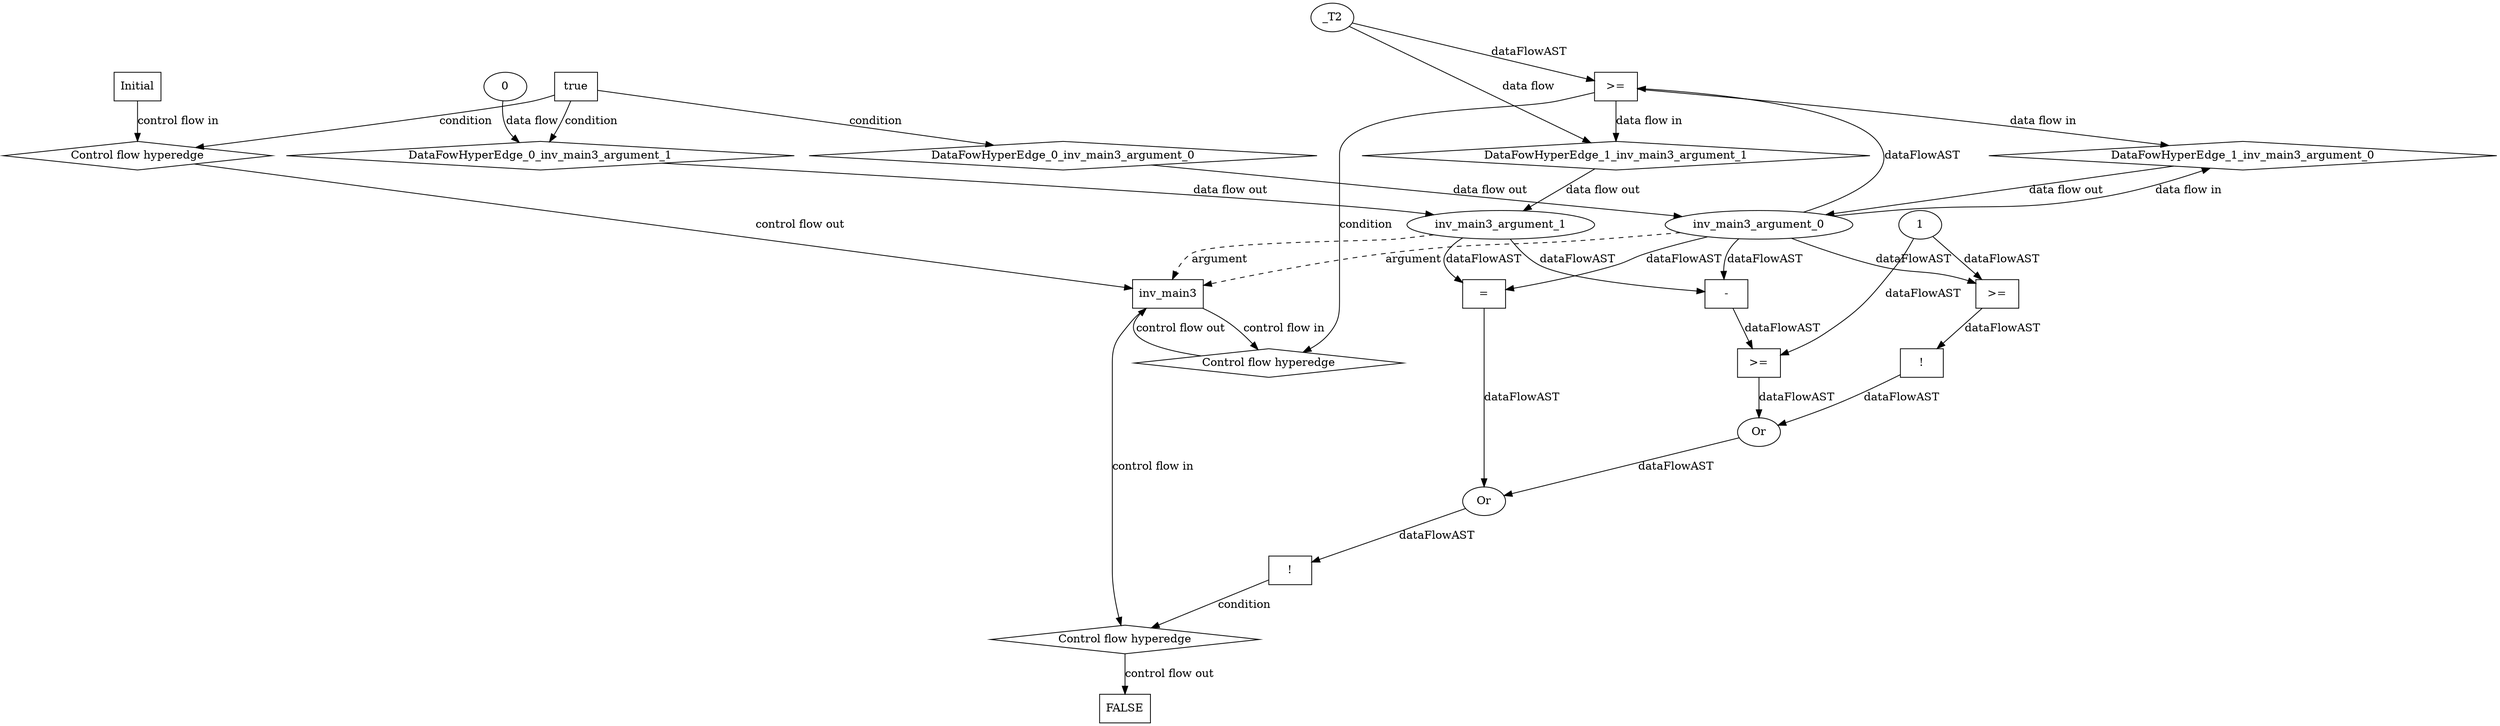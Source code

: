 digraph dag {
"inv_main3" [label="inv_main3" nodeName="inv_main3" class=cfn  shape="rect"];
FALSE [label="FALSE" nodeName=FALSE class=cfn  shape="rect"];
Initial [label="Initial" nodeName=Initial class=cfn  shape="rect"];
ControlFowHyperEdge_0 [label="Control flow hyperedge" nodeName=ControlFowHyperEdge_0 class=controlFlowHyperEdge shape="diamond"];
"Initial" -> ControlFowHyperEdge_0 [label="control flow in"]
ControlFowHyperEdge_0 -> "inv_main3" [label="control flow out"]
ControlFowHyperEdge_1 [label="Control flow hyperedge" nodeName=ControlFowHyperEdge_1 class=controlFlowHyperEdge shape="diamond"];
"inv_main3" -> ControlFowHyperEdge_1 [label="control flow in"]
ControlFowHyperEdge_1 -> "inv_main3" [label="control flow out"]
ControlFowHyperEdge_2 [label="Control flow hyperedge" nodeName=ControlFowHyperEdge_2 class=controlFlowHyperEdge shape="diamond"];
"inv_main3" -> ControlFowHyperEdge_2 [label="control flow in"]
ControlFowHyperEdge_2 -> "FALSE" [label="control flow out"]
"inv_main3_argument_0" [label="inv_main3_argument_0" nodeName=argument0 class=argument  head="inv_main3" shape="oval"];
"inv_main3_argument_0" -> "inv_main3"[label="argument" style="dashed"]
"inv_main3_argument_1" [label="inv_main3_argument_1" nodeName=argument1 class=argument  head="inv_main3" shape="oval"];
"inv_main3_argument_1" -> "inv_main3"[label="argument" style="dashed"]

"true_0" [label="true" nodeName="true_0" class=true shape="rect"];
"true_0" -> "ControlFowHyperEdge_0" [label="condition"];
"xxxinv_main3___Initial_0xxxdataFlow_0_node_0" [label="0" nodeName="xxxinv_main3___Initial_0xxxdataFlow_0_node_0" class=Literal ];

"xxxinv_main3___Initial_0xxxdataFlow_0_node_0" -> "DataFowHyperEdge_0_inv_main3_argument_1" [label="data flow"];
"xxxinv_main3___inv_main3_1xxxguard_0_node_0" [label=">=" nodeName="xxxinv_main3___inv_main3_1xxxguard_0_node_0" class=Operator  shape="rect"];
"inv_main3_argument_0" -> "xxxinv_main3___inv_main3_1xxxguard_0_node_0"[label="dataFlowAST"]
"xxxinv_main3___inv_main3_1xxxdataFlow_0_node_0" -> "xxxinv_main3___inv_main3_1xxxguard_0_node_0"[label="dataFlowAST"]

"xxxinv_main3___inv_main3_1xxxguard_0_node_0" -> "ControlFowHyperEdge_1" [label="condition"];
"xxxinv_main3___inv_main3_1xxxdataFlow_0_node_0" [label="_T2" nodeName="xxxinv_main3___inv_main3_1xxxdataFlow_0_node_0" class=Constant ];

"xxxinv_main3___inv_main3_1xxxdataFlow_0_node_0" -> "DataFowHyperEdge_1_inv_main3_argument_1" [label="data flow"];
"xxxFALSE___inv_main3_2xxxguard_0_node_0" [label="!" nodeName="xxxFALSE___inv_main3_2xxxguard_0_node_0" class=Operator shape="rect"];
"xxxFALSE___inv_main3_2xxxguard_0_node_1" [label="Or" nodeName="xxxFALSE___inv_main3_2xxxguard_0_node_1" class=Operator ];
"xxxFALSE___inv_main3_2xxxguard_0_node_2" [label="Or" nodeName="xxxFALSE___inv_main3_2xxxguard_0_node_2" class=Operator ];
"xxxFALSE___inv_main3_2xxxguard_0_node_3" [label=">=" nodeName="xxxFALSE___inv_main3_2xxxguard_0_node_3" class=Operator  shape="rect"];
"xxxFALSE___inv_main3_2xxxguard_0_node_4" [label="-" nodeName="xxxFALSE___inv_main3_2xxxguard_0_node_4" class= Operator shape="rect"];
"xxxFALSE___inv_main3_2xxxguard_0_node_7" [label="1" nodeName="xxxFALSE___inv_main3_2xxxguard_0_node_7" class=Literal ];
"xxxFALSE___inv_main3_2xxxguard_0_node_8" [label="!" nodeName="xxxFALSE___inv_main3_2xxxguard_0_node_8" class=Operator shape="rect"];
"xxxFALSE___inv_main3_2xxxguard_0_node_9" [label=">=" nodeName="xxxFALSE___inv_main3_2xxxguard_0_node_9" class=Operator  shape="rect"];
"xxxFALSE___inv_main3_2xxxguard_0_node_12" [label="=" nodeName="xxxFALSE___inv_main3_2xxxguard_0_node_12" class=Operator  shape="rect"];
"xxxFALSE___inv_main3_2xxxguard_0_node_1" -> "xxxFALSE___inv_main3_2xxxguard_0_node_0"[label="dataFlowAST"]
"xxxFALSE___inv_main3_2xxxguard_0_node_2" -> "xxxFALSE___inv_main3_2xxxguard_0_node_1"[label="dataFlowAST"]
"xxxFALSE___inv_main3_2xxxguard_0_node_12" -> "xxxFALSE___inv_main3_2xxxguard_0_node_1"[label="dataFlowAST"]
"xxxFALSE___inv_main3_2xxxguard_0_node_3" -> "xxxFALSE___inv_main3_2xxxguard_0_node_2"[label="dataFlowAST"]
"xxxFALSE___inv_main3_2xxxguard_0_node_8" -> "xxxFALSE___inv_main3_2xxxguard_0_node_2"[label="dataFlowAST"]
"xxxFALSE___inv_main3_2xxxguard_0_node_4" -> "xxxFALSE___inv_main3_2xxxguard_0_node_3"[label="dataFlowAST"]
"xxxFALSE___inv_main3_2xxxguard_0_node_7" -> "xxxFALSE___inv_main3_2xxxguard_0_node_3"[label="dataFlowAST"]
"inv_main3_argument_0" -> "xxxFALSE___inv_main3_2xxxguard_0_node_4"[label="dataFlowAST"]
"inv_main3_argument_1" -> "xxxFALSE___inv_main3_2xxxguard_0_node_4"[label="dataFlowAST"]
"xxxFALSE___inv_main3_2xxxguard_0_node_9" -> "xxxFALSE___inv_main3_2xxxguard_0_node_8"[label="dataFlowAST"]
"inv_main3_argument_0" -> "xxxFALSE___inv_main3_2xxxguard_0_node_9"[label="dataFlowAST"]
"xxxFALSE___inv_main3_2xxxguard_0_node_7" -> "xxxFALSE___inv_main3_2xxxguard_0_node_9"[label="dataFlowAST"]
"inv_main3_argument_1" -> "xxxFALSE___inv_main3_2xxxguard_0_node_12"[label="dataFlowAST"]
"inv_main3_argument_0" -> "xxxFALSE___inv_main3_2xxxguard_0_node_12"[label="dataFlowAST"]

"xxxFALSE___inv_main3_2xxxguard_0_node_0" -> "ControlFowHyperEdge_2" [label="condition"];
"DataFowHyperEdge_0_inv_main3_argument_0" [label="DataFowHyperEdge_0_inv_main3_argument_0" nodeName="DataFowHyperEdge_0_inv_main3_argument_0" class=DataFlowHyperedge shape="diamond"];
"DataFowHyperEdge_0_inv_main3_argument_0" -> "inv_main3_argument_0"[label="data flow out"]
"true_0" -> "DataFowHyperEdge_0_inv_main3_argument_0" [label="condition"];
"DataFowHyperEdge_0_inv_main3_argument_1" [label="DataFowHyperEdge_0_inv_main3_argument_1" nodeName="DataFowHyperEdge_0_inv_main3_argument_1" class=DataFlowHyperedge shape="diamond"];
"DataFowHyperEdge_0_inv_main3_argument_1" -> "inv_main3_argument_1"[label="data flow out"]
"true_0" -> "DataFowHyperEdge_0_inv_main3_argument_1" [label="condition"];
"DataFowHyperEdge_1_inv_main3_argument_0" [label="DataFowHyperEdge_1_inv_main3_argument_0" nodeName="DataFowHyperEdge_1_inv_main3_argument_0" class=DataFlowHyperedge shape="diamond"];
"DataFowHyperEdge_1_inv_main3_argument_0" -> "inv_main3_argument_0"[label="data flow out"]
"xxxinv_main3___inv_main3_1xxxguard_0_node_0" -> "DataFowHyperEdge_1_inv_main3_argument_0"[label="data flow in"]
"DataFowHyperEdge_1_inv_main3_argument_1" [label="DataFowHyperEdge_1_inv_main3_argument_1" nodeName="DataFowHyperEdge_1_inv_main3_argument_1" class=DataFlowHyperedge shape="diamond"];
"DataFowHyperEdge_1_inv_main3_argument_1" -> "inv_main3_argument_1"[label="data flow out"]
"xxxinv_main3___inv_main3_1xxxguard_0_node_0" -> "DataFowHyperEdge_1_inv_main3_argument_1"[label="data flow in"]
"inv_main3_argument_0" -> "DataFowHyperEdge_1_inv_main3_argument_0"[label="data flow in"]




}

